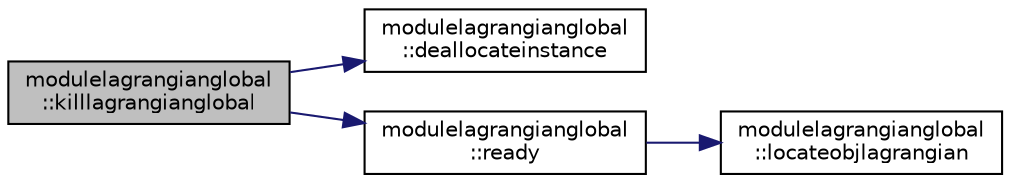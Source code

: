 digraph "modulelagrangianglobal::killlagrangianglobal"
{
 // LATEX_PDF_SIZE
  edge [fontname="Helvetica",fontsize="10",labelfontname="Helvetica",labelfontsize="10"];
  node [fontname="Helvetica",fontsize="10",shape=record];
  rankdir="LR";
  Node1 [label="modulelagrangianglobal\l::killlagrangianglobal",height=0.2,width=0.4,color="black", fillcolor="grey75", style="filled", fontcolor="black",tooltip=" "];
  Node1 -> Node2 [color="midnightblue",fontsize="10",style="solid",fontname="Helvetica"];
  Node2 [label="modulelagrangianglobal\l::deallocateinstance",height=0.2,width=0.4,color="black", fillcolor="white", style="filled",URL="$namespacemodulelagrangianglobal.html#a8fa9aff34dfeede08953dd200b17e64b",tooltip=" "];
  Node1 -> Node3 [color="midnightblue",fontsize="10",style="solid",fontname="Helvetica"];
  Node3 [label="modulelagrangianglobal\l::ready",height=0.2,width=0.4,color="black", fillcolor="white", style="filled",URL="$namespacemodulelagrangianglobal.html#ab75b97011a170683ac68816525771168",tooltip=" "];
  Node3 -> Node4 [color="midnightblue",fontsize="10",style="solid",fontname="Helvetica"];
  Node4 [label="modulelagrangianglobal\l::locateobjlagrangian",height=0.2,width=0.4,color="black", fillcolor="white", style="filled",URL="$namespacemodulelagrangianglobal.html#adde8d4f2aa77a7a09dbd30d7200dcc6d",tooltip=" "];
}
